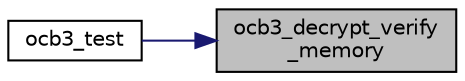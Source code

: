 digraph "ocb3_decrypt_verify_memory"
{
 // LATEX_PDF_SIZE
  edge [fontname="Helvetica",fontsize="10",labelfontname="Helvetica",labelfontsize="10"];
  node [fontname="Helvetica",fontsize="10",shape=record];
  rankdir="RL";
  Node21 [label="ocb3_decrypt_verify\l_memory",height=0.2,width=0.4,color="black", fillcolor="grey75", style="filled", fontcolor="black",tooltip="Decrypt and compare the tag with OCB."];
  Node21 -> Node22 [dir="back",color="midnightblue",fontsize="10",style="solid",fontname="Helvetica"];
  Node22 [label="ocb3_test",height=0.2,width=0.4,color="black", fillcolor="white", style="filled",URL="$ocb3__test_8c.html#afafd01785264b534d0ef8efb9fe530ef",tooltip="Test the OCB protocol."];
}
